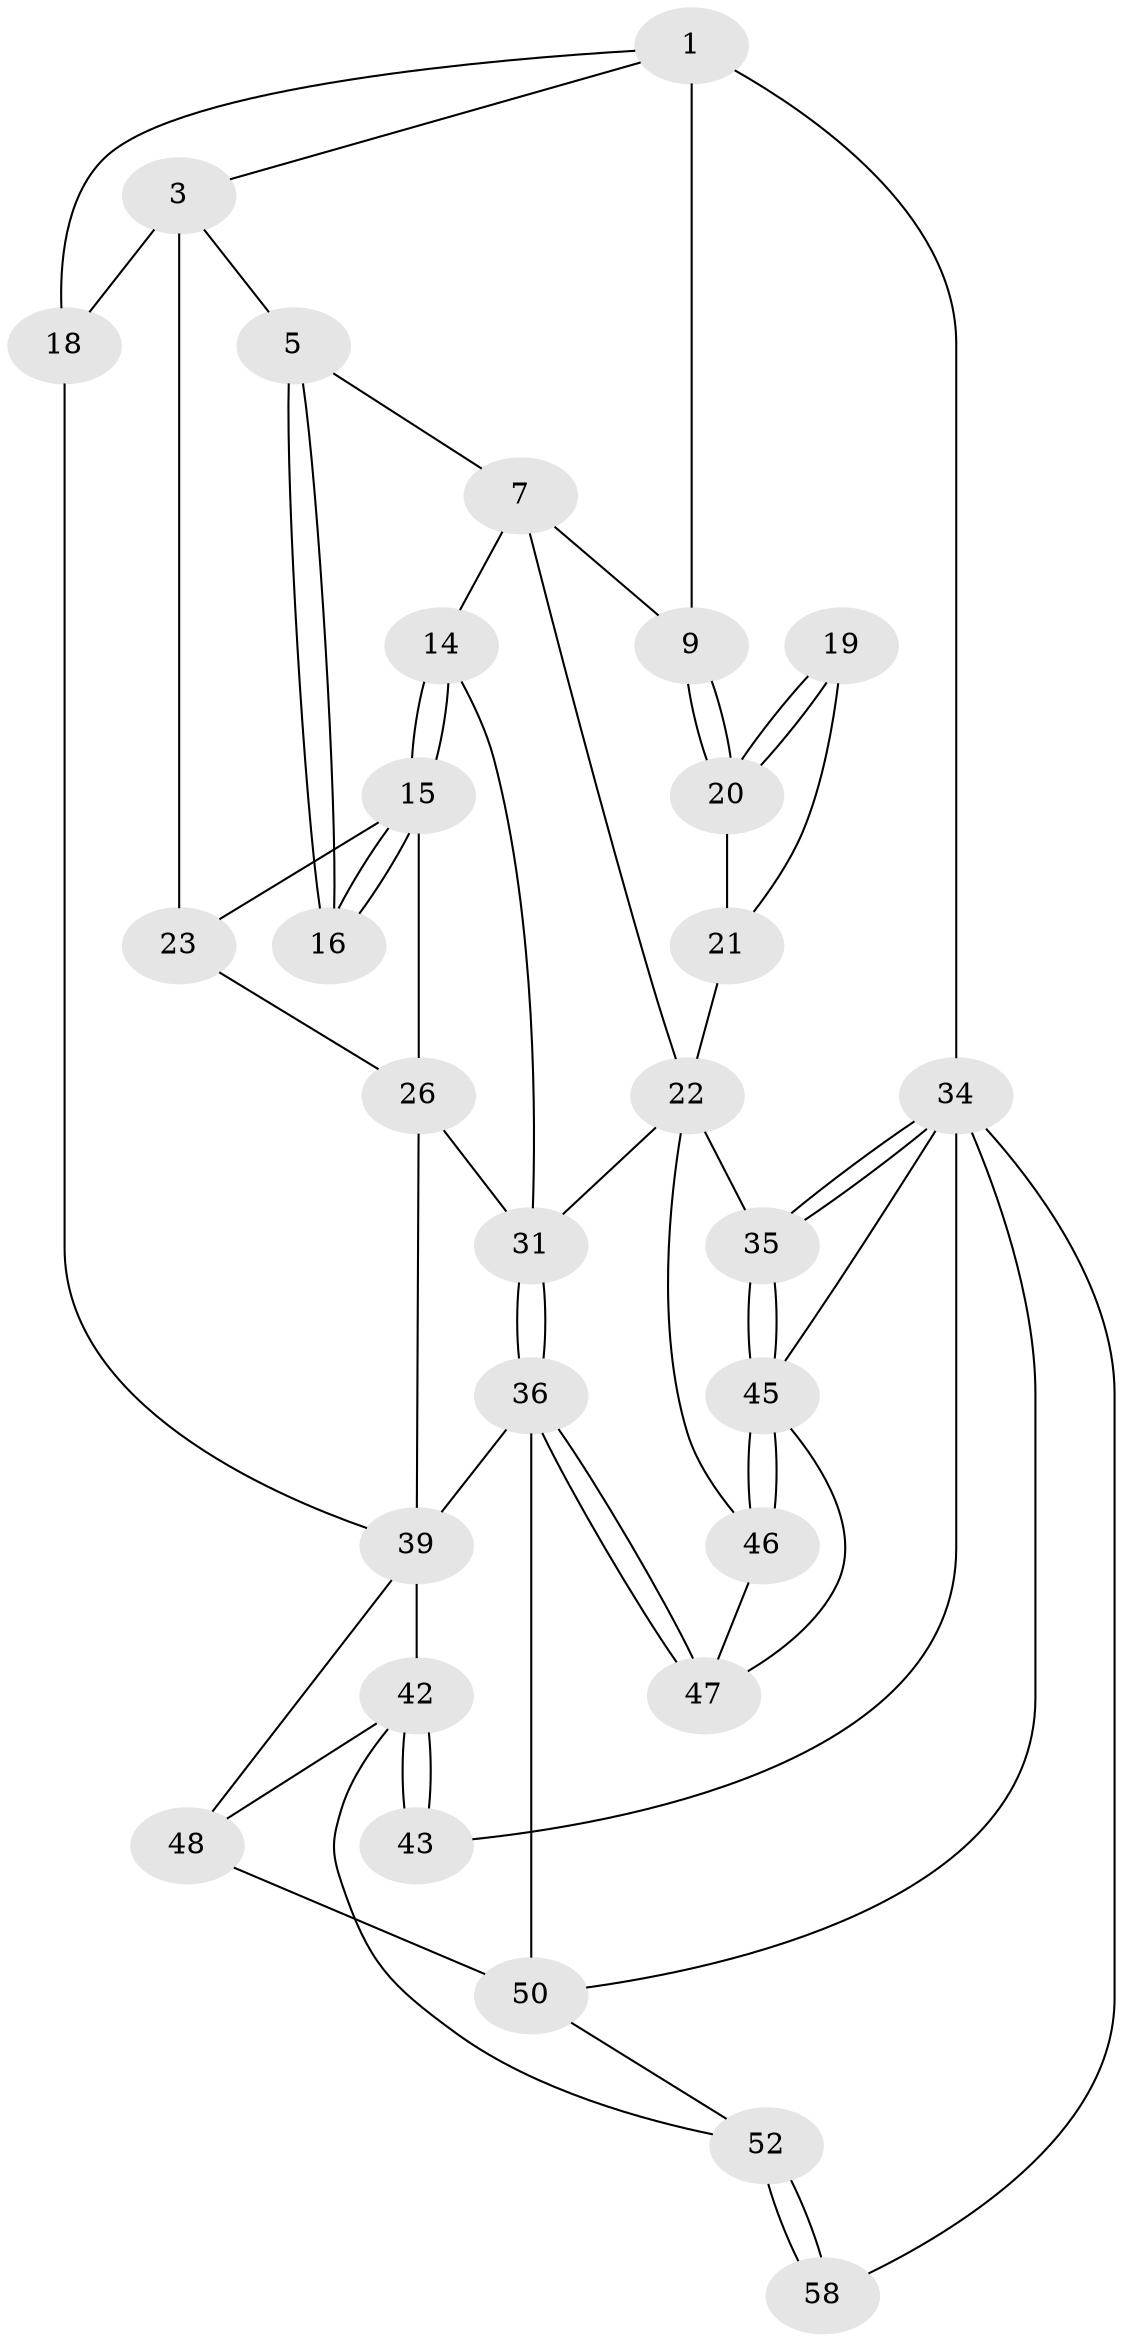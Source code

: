 // original degree distribution, {3: 0.05172413793103448, 4: 0.22413793103448276, 6: 0.22413793103448276, 5: 0.5}
// Generated by graph-tools (version 1.1) at 2025/27/03/15/25 16:27:59]
// undirected, 29 vertices, 62 edges
graph export_dot {
graph [start="1"]
  node [color=gray90,style=filled];
  1 [pos="+0.557853903588341+0",super="+2+8"];
  3 [pos="+0.16399244035593927+0.09454083505323582",super="+4+17"];
  5 [pos="+0.2613864964226689+0.15179030425941017",super="+6"];
  7 [pos="+0.5574229693320188+0",super="+11"];
  9 [pos="+1+0",super="+10"];
  14 [pos="+0.5182390678421034+0.37578186613350617"];
  15 [pos="+0.5113737425515967+0.36784230976787663",super="+25"];
  16 [pos="+0.4762969667869854+0.30022292573263715"];
  18 [pos="+0+0.4086844351978236"];
  19 [pos="+0.8279533776134342+0.1826887233721123"];
  20 [pos="+1+0"];
  21 [pos="+0.9021966435594385+0.30413609330502184",super="+28"];
  22 [pos="+0.8349803713416107+0.374801102545883",super="+29"];
  23 [pos="+0.19591421082535362+0.2885341596159752",super="+24"];
  26 [pos="+0.4063744121926171+0.5057276562408412",super="+27"];
  31 [pos="+0.6829724703384894+0.5707356107028171",super="+32"];
  34 [pos="+1+1",super="+44+56"];
  35 [pos="+1+1"];
  36 [pos="+0.4996859488644723+0.7372433568088791",super="+37"];
  39 [pos="+0.3160728292424128+0.6265551171070469",super="+40"];
  42 [pos="+0+0.676599627806139",super="+49"];
  43 [pos="+0+0.8605466573953873"];
  45 [pos="+1+0.9183325123725848",super="+55"];
  46 [pos="+0.8186156663754032+0.6948692483124554"];
  47 [pos="+0.6180152032796289+0.8204695464074503"];
  48 [pos="+0.16766597922914706+0.7260707948582651"];
  50 [pos="+0.284163412745392+0.9054955963248452",super="+51+54"];
  52 [pos="+0.054516286134222026+1"];
  58 [pos="+0+1"];
  1 -- 3;
  1 -- 34 [weight=2];
  1 -- 18;
  1 -- 9;
  3 -- 5;
  3 -- 23 [weight=2];
  3 -- 18;
  5 -- 16 [weight=2];
  5 -- 16;
  5 -- 7;
  7 -- 9;
  7 -- 22;
  7 -- 14;
  9 -- 20;
  9 -- 20;
  14 -- 15;
  14 -- 15;
  14 -- 31;
  15 -- 16;
  15 -- 16;
  15 -- 26;
  15 -- 23;
  18 -- 39;
  19 -- 20;
  19 -- 20;
  19 -- 21;
  20 -- 21;
  21 -- 22 [weight=2];
  22 -- 35;
  22 -- 46;
  22 -- 31;
  23 -- 26;
  26 -- 31;
  26 -- 39;
  31 -- 36;
  31 -- 36;
  34 -- 35;
  34 -- 35;
  34 -- 43;
  34 -- 58 [weight=2];
  34 -- 50;
  34 -- 45;
  35 -- 45;
  35 -- 45;
  36 -- 47;
  36 -- 47;
  36 -- 50 [weight=2];
  36 -- 39;
  39 -- 48;
  39 -- 42;
  42 -- 43 [weight=2];
  42 -- 43;
  42 -- 48;
  42 -- 52;
  45 -- 46;
  45 -- 46;
  45 -- 47;
  46 -- 47;
  48 -- 50;
  50 -- 52;
  52 -- 58;
  52 -- 58;
}

